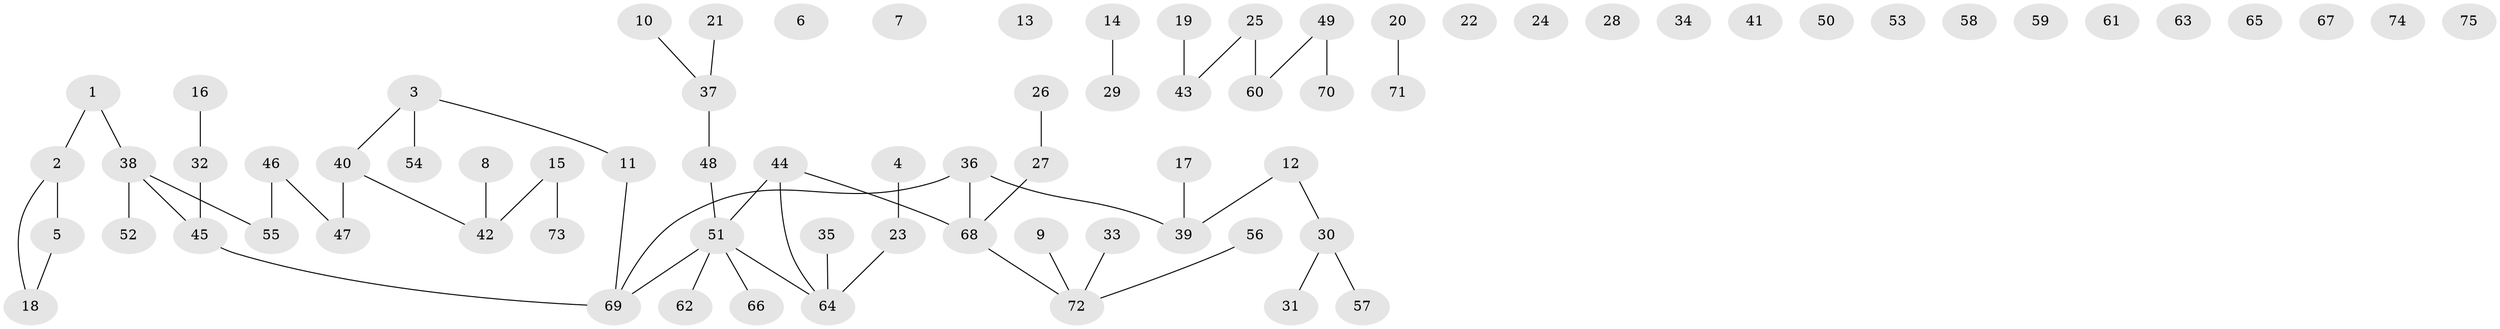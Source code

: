 // coarse degree distribution, {2: 0.16666666666666666, 1: 0.2962962962962963, 0: 0.37037037037037035, 3: 0.07407407407407407, 4: 0.05555555555555555, 5: 0.037037037037037035}
// Generated by graph-tools (version 1.1) at 2025/41/03/06/25 10:41:22]
// undirected, 75 vertices, 57 edges
graph export_dot {
graph [start="1"]
  node [color=gray90,style=filled];
  1;
  2;
  3;
  4;
  5;
  6;
  7;
  8;
  9;
  10;
  11;
  12;
  13;
  14;
  15;
  16;
  17;
  18;
  19;
  20;
  21;
  22;
  23;
  24;
  25;
  26;
  27;
  28;
  29;
  30;
  31;
  32;
  33;
  34;
  35;
  36;
  37;
  38;
  39;
  40;
  41;
  42;
  43;
  44;
  45;
  46;
  47;
  48;
  49;
  50;
  51;
  52;
  53;
  54;
  55;
  56;
  57;
  58;
  59;
  60;
  61;
  62;
  63;
  64;
  65;
  66;
  67;
  68;
  69;
  70;
  71;
  72;
  73;
  74;
  75;
  1 -- 2;
  1 -- 38;
  2 -- 5;
  2 -- 18;
  3 -- 11;
  3 -- 40;
  3 -- 54;
  4 -- 23;
  5 -- 18;
  8 -- 42;
  9 -- 72;
  10 -- 37;
  11 -- 69;
  12 -- 30;
  12 -- 39;
  14 -- 29;
  15 -- 42;
  15 -- 73;
  16 -- 32;
  17 -- 39;
  19 -- 43;
  20 -- 71;
  21 -- 37;
  23 -- 64;
  25 -- 43;
  25 -- 60;
  26 -- 27;
  27 -- 68;
  30 -- 31;
  30 -- 57;
  32 -- 45;
  33 -- 72;
  35 -- 64;
  36 -- 39;
  36 -- 68;
  36 -- 69;
  37 -- 48;
  38 -- 45;
  38 -- 52;
  38 -- 55;
  40 -- 42;
  40 -- 47;
  44 -- 51;
  44 -- 64;
  44 -- 68;
  45 -- 69;
  46 -- 47;
  46 -- 55;
  48 -- 51;
  49 -- 60;
  49 -- 70;
  51 -- 62;
  51 -- 64;
  51 -- 66;
  51 -- 69;
  56 -- 72;
  68 -- 72;
}
